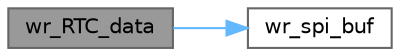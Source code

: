 digraph "wr_RTC_data"
{
 // LATEX_PDF_SIZE
  bgcolor="transparent";
  edge [fontname=Helvetica,fontsize=10,labelfontname=Helvetica,labelfontsize=10];
  node [fontname=Helvetica,fontsize=10,shape=box,height=0.2,width=0.4];
  rankdir="LR";
  Node1 [label="wr_RTC_data",height=0.2,width=0.4,color="gray40", fillcolor="grey60", style="filled", fontcolor="black",tooltip=" "];
  Node1 -> Node2 [color="steelblue1",style="solid"];
  Node2 [label="wr_spi_buf",height=0.2,width=0.4,color="grey40", fillcolor="white", style="filled",URL="$_t_o_8c.html#a9840b2bf69c3cff21ba9c8615376301e",tooltip=" "];
}
